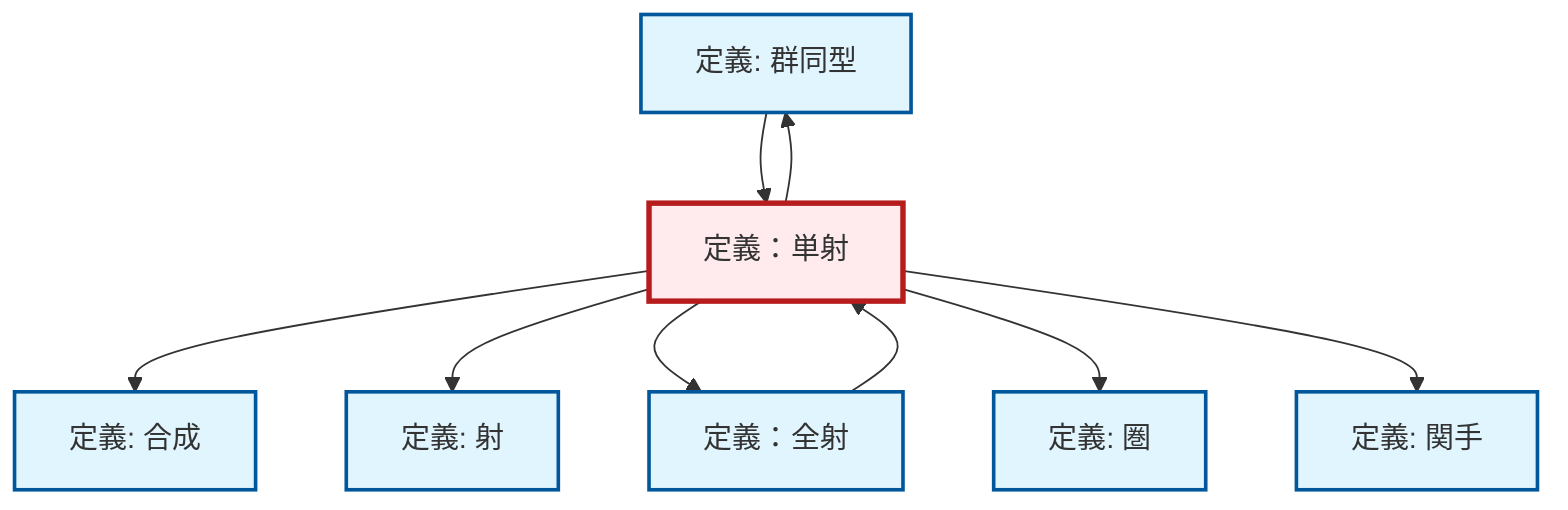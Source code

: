 graph TD
    classDef definition fill:#e1f5fe,stroke:#01579b,stroke-width:2px
    classDef theorem fill:#f3e5f5,stroke:#4a148c,stroke-width:2px
    classDef axiom fill:#fff3e0,stroke:#e65100,stroke-width:2px
    classDef example fill:#e8f5e9,stroke:#1b5e20,stroke-width:2px
    classDef current fill:#ffebee,stroke:#b71c1c,stroke-width:3px
    def-isomorphism["定義: 群同型"]:::definition
    def-composition["定義: 合成"]:::definition
    def-category["定義: 圏"]:::definition
    def-monomorphism["定義：単射"]:::definition
    def-functor["定義: 関手"]:::definition
    def-morphism["定義: 射"]:::definition
    def-epimorphism["定義：全射"]:::definition
    def-monomorphism --> def-composition
    def-monomorphism --> def-morphism
    def-monomorphism --> def-isomorphism
    def-isomorphism --> def-monomorphism
    def-epimorphism --> def-monomorphism
    def-monomorphism --> def-epimorphism
    def-monomorphism --> def-category
    def-monomorphism --> def-functor
    class def-monomorphism current